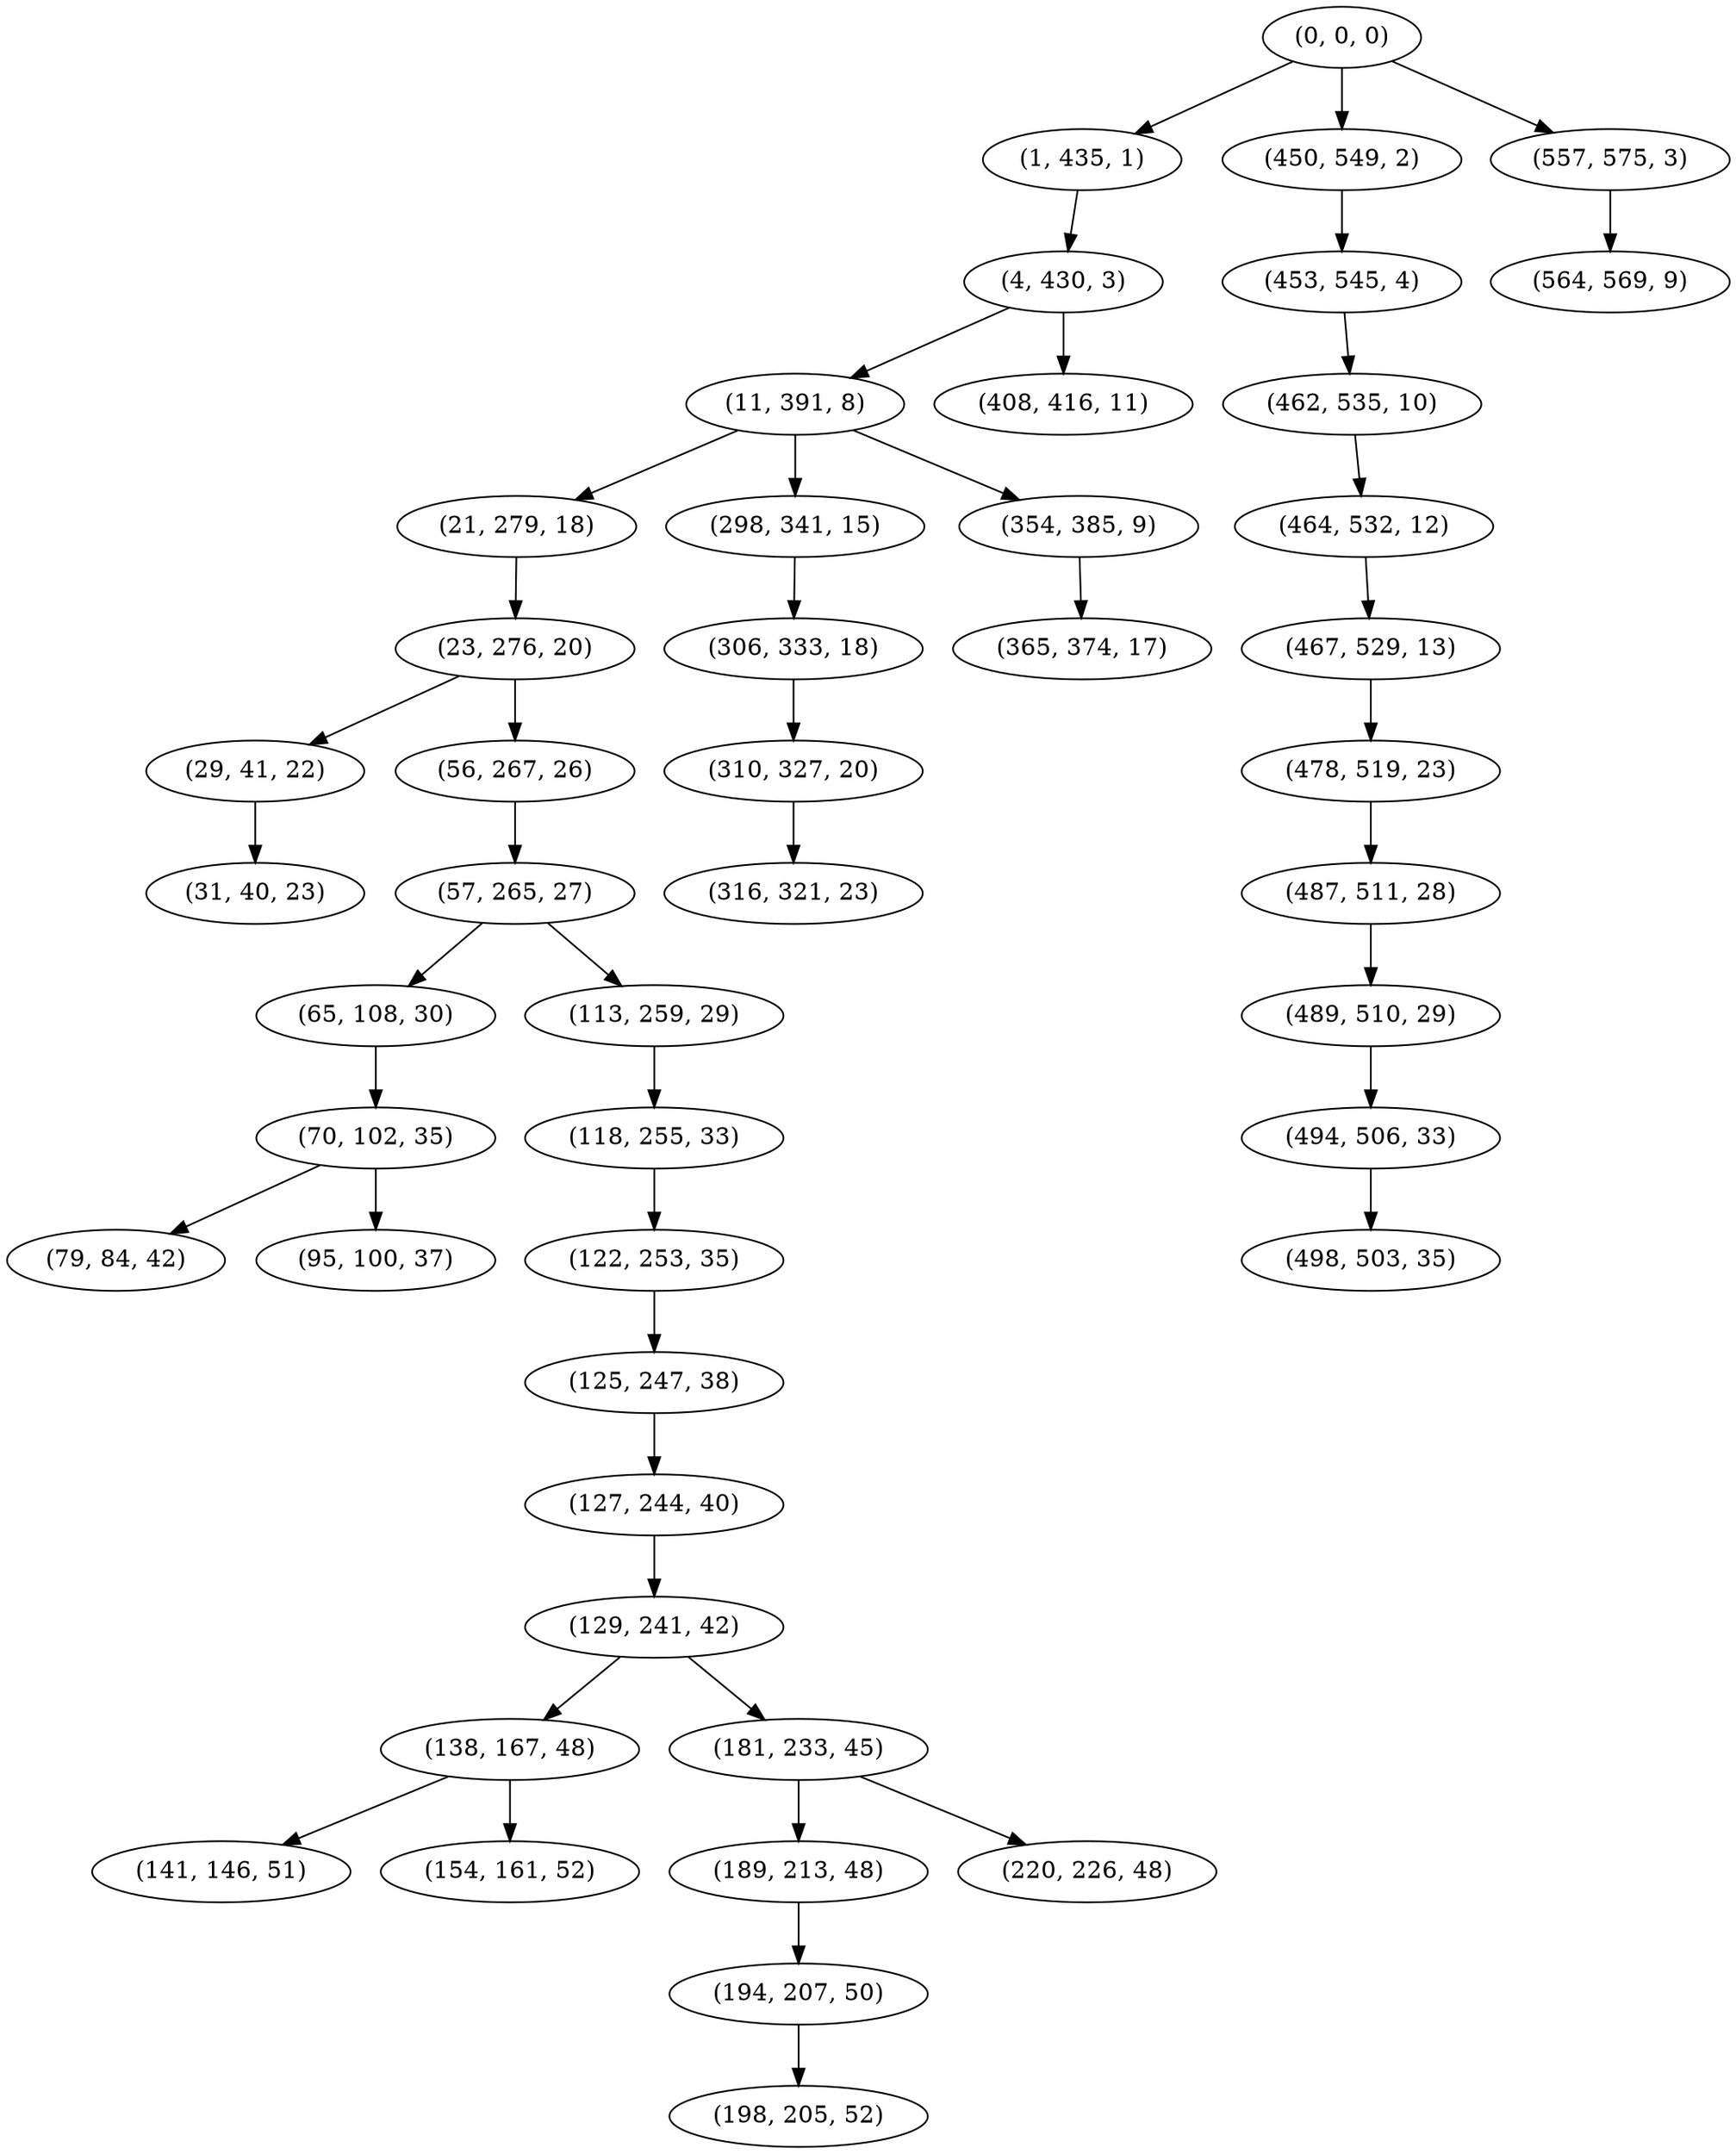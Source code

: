 digraph tree {
    "(0, 0, 0)";
    "(1, 435, 1)";
    "(4, 430, 3)";
    "(11, 391, 8)";
    "(21, 279, 18)";
    "(23, 276, 20)";
    "(29, 41, 22)";
    "(31, 40, 23)";
    "(56, 267, 26)";
    "(57, 265, 27)";
    "(65, 108, 30)";
    "(70, 102, 35)";
    "(79, 84, 42)";
    "(95, 100, 37)";
    "(113, 259, 29)";
    "(118, 255, 33)";
    "(122, 253, 35)";
    "(125, 247, 38)";
    "(127, 244, 40)";
    "(129, 241, 42)";
    "(138, 167, 48)";
    "(141, 146, 51)";
    "(154, 161, 52)";
    "(181, 233, 45)";
    "(189, 213, 48)";
    "(194, 207, 50)";
    "(198, 205, 52)";
    "(220, 226, 48)";
    "(298, 341, 15)";
    "(306, 333, 18)";
    "(310, 327, 20)";
    "(316, 321, 23)";
    "(354, 385, 9)";
    "(365, 374, 17)";
    "(408, 416, 11)";
    "(450, 549, 2)";
    "(453, 545, 4)";
    "(462, 535, 10)";
    "(464, 532, 12)";
    "(467, 529, 13)";
    "(478, 519, 23)";
    "(487, 511, 28)";
    "(489, 510, 29)";
    "(494, 506, 33)";
    "(498, 503, 35)";
    "(557, 575, 3)";
    "(564, 569, 9)";
    "(0, 0, 0)" -> "(1, 435, 1)";
    "(0, 0, 0)" -> "(450, 549, 2)";
    "(0, 0, 0)" -> "(557, 575, 3)";
    "(1, 435, 1)" -> "(4, 430, 3)";
    "(4, 430, 3)" -> "(11, 391, 8)";
    "(4, 430, 3)" -> "(408, 416, 11)";
    "(11, 391, 8)" -> "(21, 279, 18)";
    "(11, 391, 8)" -> "(298, 341, 15)";
    "(11, 391, 8)" -> "(354, 385, 9)";
    "(21, 279, 18)" -> "(23, 276, 20)";
    "(23, 276, 20)" -> "(29, 41, 22)";
    "(23, 276, 20)" -> "(56, 267, 26)";
    "(29, 41, 22)" -> "(31, 40, 23)";
    "(56, 267, 26)" -> "(57, 265, 27)";
    "(57, 265, 27)" -> "(65, 108, 30)";
    "(57, 265, 27)" -> "(113, 259, 29)";
    "(65, 108, 30)" -> "(70, 102, 35)";
    "(70, 102, 35)" -> "(79, 84, 42)";
    "(70, 102, 35)" -> "(95, 100, 37)";
    "(113, 259, 29)" -> "(118, 255, 33)";
    "(118, 255, 33)" -> "(122, 253, 35)";
    "(122, 253, 35)" -> "(125, 247, 38)";
    "(125, 247, 38)" -> "(127, 244, 40)";
    "(127, 244, 40)" -> "(129, 241, 42)";
    "(129, 241, 42)" -> "(138, 167, 48)";
    "(129, 241, 42)" -> "(181, 233, 45)";
    "(138, 167, 48)" -> "(141, 146, 51)";
    "(138, 167, 48)" -> "(154, 161, 52)";
    "(181, 233, 45)" -> "(189, 213, 48)";
    "(181, 233, 45)" -> "(220, 226, 48)";
    "(189, 213, 48)" -> "(194, 207, 50)";
    "(194, 207, 50)" -> "(198, 205, 52)";
    "(298, 341, 15)" -> "(306, 333, 18)";
    "(306, 333, 18)" -> "(310, 327, 20)";
    "(310, 327, 20)" -> "(316, 321, 23)";
    "(354, 385, 9)" -> "(365, 374, 17)";
    "(450, 549, 2)" -> "(453, 545, 4)";
    "(453, 545, 4)" -> "(462, 535, 10)";
    "(462, 535, 10)" -> "(464, 532, 12)";
    "(464, 532, 12)" -> "(467, 529, 13)";
    "(467, 529, 13)" -> "(478, 519, 23)";
    "(478, 519, 23)" -> "(487, 511, 28)";
    "(487, 511, 28)" -> "(489, 510, 29)";
    "(489, 510, 29)" -> "(494, 506, 33)";
    "(494, 506, 33)" -> "(498, 503, 35)";
    "(557, 575, 3)" -> "(564, 569, 9)";
}
